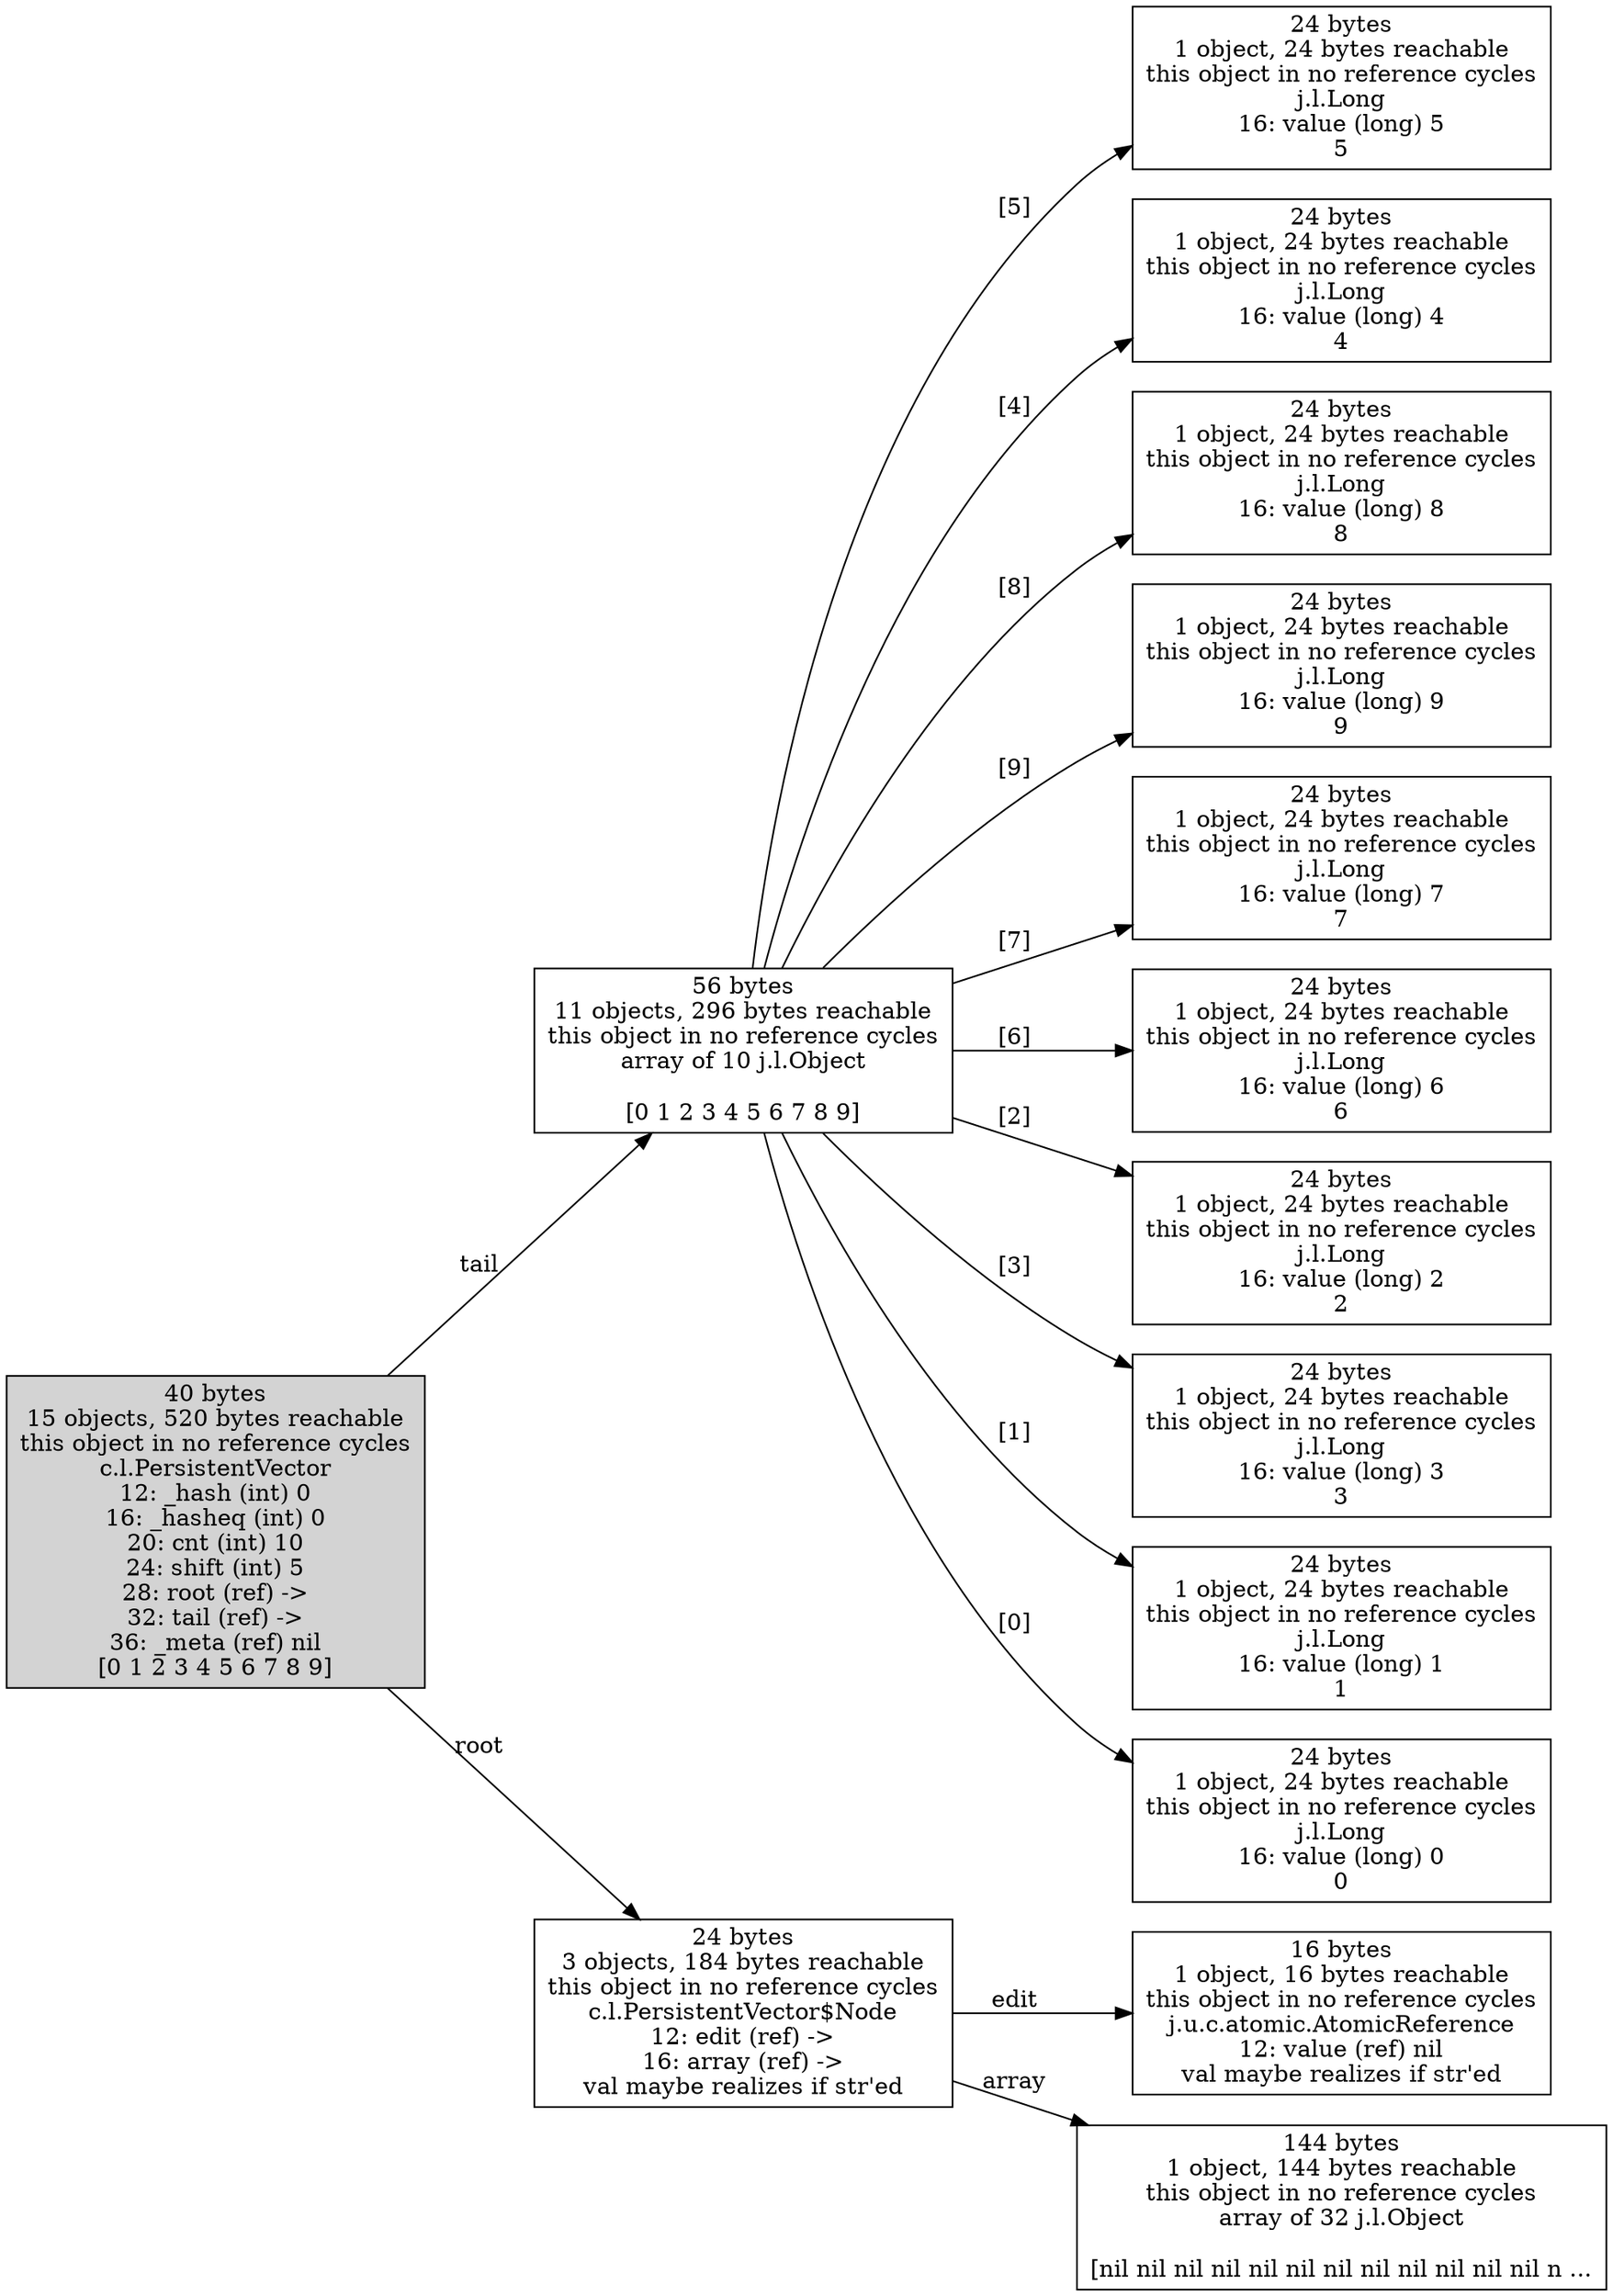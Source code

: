 digraph {
graph [layout=dot,rankdir=LR];
"32256974728" ["scc-num-nodes"=1,style=filled,label="40 bytes
15 objects, 520 bytes reachable
this object in no reference cycles
c.l.PersistentVector
12: _hash (int) 0
16: _hasheq (int) 0
20: cnt (int) 10
24: shift (int) 5
28: root (ref) ->
32: tail (ref) ->
36: _meta (ref) nil
[0 1 2 3 4 5 6 7 8 9]",shape=box];
"28993215680" ["scc-num-nodes"=1,label="24 bytes
1 object, 24 bytes reachable
this object in no reference cycles
j.l.Long
16: value (long) 5
5",shape=box];
"28993213464" ["scc-num-nodes"=1,label="24 bytes
1 object, 24 bytes reachable
this object in no reference cycles
j.l.Long
16: value (long) 4
4",shape=box];
"28993224360" ["scc-num-nodes"=1,label="24 bytes
1 object, 24 bytes reachable
this object in no reference cycles
j.l.Long
16: value (long) 8
8",shape=box];
"28993424032" ["scc-num-nodes"=1,label="24 bytes
1 object, 24 bytes reachable
this object in no reference cycles
j.l.Long
16: value (long) 9
9",shape=box];
"32256974952" ["scc-num-nodes"=1,label="56 bytes
11 objects, 296 bytes reachable
this object in no reference cycles
array of 10 j.l.Object

[0 1 2 3 4 5 6 7 8 9]",shape=box];
"28993221128" ["scc-num-nodes"=1,label="24 bytes
1 object, 24 bytes reachable
this object in no reference cycles
j.l.Long
16: value (long) 7
7",shape=box];
"32256974792" ["scc-num-nodes"=1,label="16 bytes
1 object, 16 bytes reachable
this object in no reference cycles
j.u.c.atomic.AtomicReference
12: value (ref) nil
val maybe realizes if str'ed",shape=box];
"32256974808" ["scc-num-nodes"=1,label="144 bytes
1 object, 144 bytes reachable
this object in no reference cycles
array of 32 j.l.Object

[nil nil nil nil nil nil nil nil nil nil nil nil n ...",shape=box];
"28993218232" ["scc-num-nodes"=1,label="24 bytes
1 object, 24 bytes reachable
this object in no reference cycles
j.l.Long
16: value (long) 6
6",shape=box];
"28991161296" ["scc-num-nodes"=1,label="24 bytes
1 object, 24 bytes reachable
this object in no reference cycles
j.l.Long
16: value (long) 2
2",shape=box];
"28991745360" ["scc-num-nodes"=1,label="24 bytes
1 object, 24 bytes reachable
this object in no reference cycles
j.l.Long
16: value (long) 3
3",shape=box];
"28991585328" ["scc-num-nodes"=1,label="24 bytes
1 object, 24 bytes reachable
this object in no reference cycles
j.l.Long
16: value (long) 1
1",shape=box];
"28991635952" ["scc-num-nodes"=1,label="24 bytes
1 object, 24 bytes reachable
this object in no reference cycles
j.l.Long
16: value (long) 0
0",shape=box];
"32256974768" ["scc-num-nodes"=1,label="24 bytes
3 objects, 184 bytes reachable
this object in no reference cycles
c.l.PersistentVector$Node
12: edit (ref) ->
16: array (ref) ->
val maybe realizes if str'ed",shape=box];
"32256974728" -> "32256974768" ["field-name"=root,label=root];
"32256974728" -> "32256974952" ["field-name"=tail,label=tail];
"32256974952" -> "28993215680" ["field-name"="[5]",label="[5]"];
"32256974952" -> "28993213464" ["field-name"="[4]",label="[4]"];
"32256974952" -> "28993224360" ["field-name"="[8]",label="[8]"];
"32256974952" -> "28993424032" ["field-name"="[9]",label="[9]"];
"32256974952" -> "28993221128" ["field-name"="[7]",label="[7]"];
"32256974952" -> "28993218232" ["field-name"="[6]",label="[6]"];
"32256974952" -> "28991161296" ["field-name"="[2]",label="[2]"];
"32256974952" -> "28991745360" ["field-name"="[3]",label="[3]"];
"32256974952" -> "28991585328" ["field-name"="[1]",label="[1]"];
"32256974952" -> "28991635952" ["field-name"="[0]",label="[0]"];
"32256974768" -> "32256974792" ["field-name"=edit,label=edit];
"32256974768" -> "32256974808" ["field-name"=array,label=array];
} 